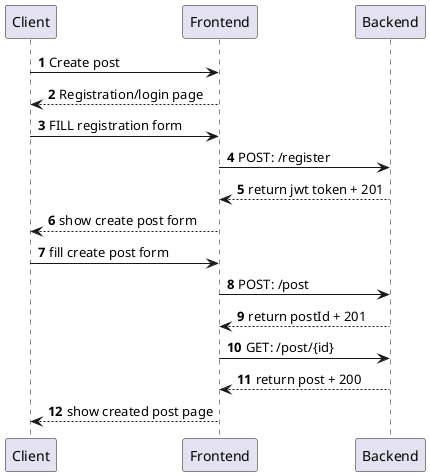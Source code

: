 @startuml
'https://plantuml.com/sequence-diagram

autonumber

Client -> Frontend: Create post
Client <-- Frontend: Registration/login page
Client -> Frontend: FILL registration form

Frontend -> Backend: POST: /register
Frontend <-- Backend: return jwt token + 201

Client <-- Frontend: show create post form
Client -> Frontend: fill create post form

Frontend -> Backend: POST: /post
Frontend <-- Backend: return postId + 201
Frontend -> Backend: GET: /post/{id}
Frontend <-- Backend: return post + 200
Client <-- Frontend: show created post page

@enduml